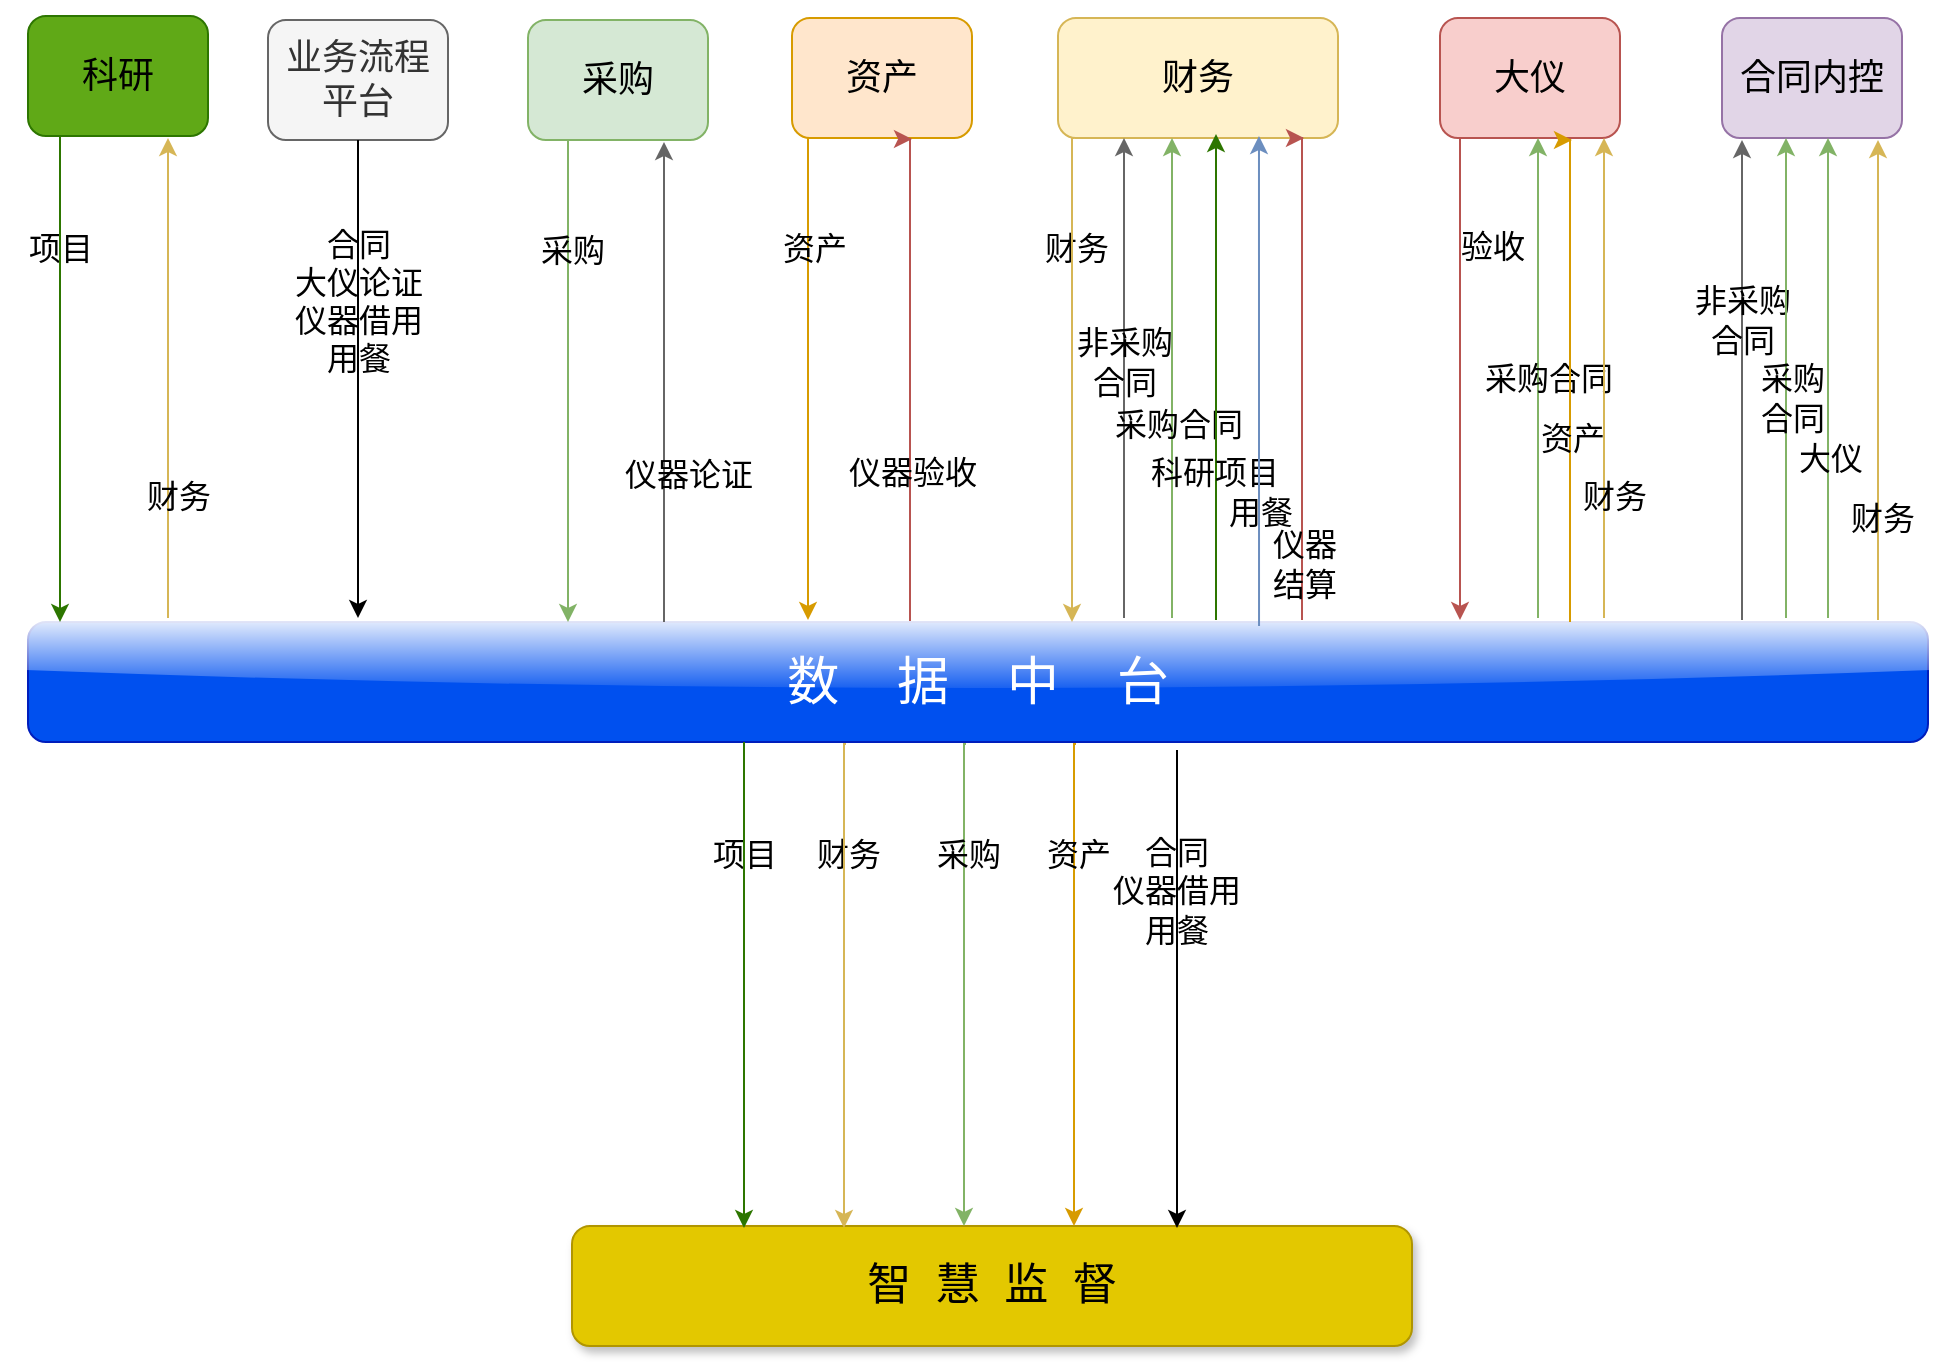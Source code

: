 <mxfile version="27.1.4">
  <diagram name="第 1 页" id="l95064EMbNkhba51N2tE">
    <mxGraphModel dx="1554" dy="807" grid="1" gridSize="10" guides="1" tooltips="1" connect="1" arrows="1" fold="1" page="1" pageScale="1" pageWidth="827" pageHeight="1169" math="0" shadow="0">
      <root>
        <mxCell id="0" />
        <mxCell id="1" parent="0" />
        <mxCell id="HQYJDGUzLjrmjBtzh0W9-1" value="&lt;article data-clipboard-cangjie=&quot;[&amp;quot;root&amp;quot;,{&amp;quot;copyFrom&amp;quot;:&amp;quot;im-native&amp;quot;},[&amp;quot;p&amp;quot;,{},[&amp;quot;span&amp;quot;,{&amp;quot;data-type&amp;quot;:&amp;quot;text&amp;quot;},[&amp;quot;span&amp;quot;,{&amp;quot;data-type&amp;quot;:&amp;quot;leaf&amp;quot;},&amp;quot;业务流程平台&amp;quot;]]]]&quot; class=&quot;4ever-article&quot;&gt;&lt;p&gt;业务流程平台&lt;/p&gt;&lt;/article&gt;" style="rounded=1;whiteSpace=wrap;html=1;fillColor=#f5f5f5;fontColor=#333333;strokeColor=#666666;fontSize=18;" parent="1" vertex="1">
          <mxGeometry x="214" y="442" width="90" height="60" as="geometry" />
        </mxCell>
        <mxCell id="HQYJDGUzLjrmjBtzh0W9-2" value="数&amp;nbsp; &amp;nbsp; 据&amp;nbsp; &amp;nbsp; 中&amp;nbsp; &amp;nbsp; 台" style="rounded=1;whiteSpace=wrap;html=1;fillColor=#0050ef;fontColor=#ffffff;strokeColor=#001DBC;fontSize=26;glass=1;" parent="1" vertex="1">
          <mxGeometry x="94" y="743" width="950" height="60" as="geometry" />
        </mxCell>
        <mxCell id="HQYJDGUzLjrmjBtzh0W9-5" value="合同&lt;div&gt;大仪论证&lt;/div&gt;&lt;div&gt;仪器借用&lt;/div&gt;&lt;div&gt;用餐&lt;br&gt;&lt;div&gt;&lt;br&gt;&lt;/div&gt;&lt;/div&gt;" style="text;html=1;align=center;verticalAlign=middle;resizable=0;points=[];autosize=1;strokeColor=none;fillColor=none;fontSize=16;" parent="1" vertex="1">
          <mxGeometry x="214" y="537" width="90" height="110" as="geometry" />
        </mxCell>
        <mxCell id="HQYJDGUzLjrmjBtzh0W9-6" value="合同" style="text;html=1;align=center;verticalAlign=middle;resizable=0;points=[];autosize=1;strokeColor=none;fillColor=none;fontSize=14;" parent="1" vertex="1">
          <mxGeometry x="339" y="470" width="50" height="30" as="geometry" />
        </mxCell>
        <mxCell id="HQYJDGUzLjrmjBtzh0W9-8" value="采购" style="rounded=1;whiteSpace=wrap;html=1;fillColor=#d5e8d4;strokeColor=#82b366;fontSize=18;" parent="1" vertex="1">
          <mxGeometry x="344" y="442" width="90" height="60" as="geometry" />
        </mxCell>
        <mxCell id="HQYJDGUzLjrmjBtzh0W9-9" value="合同" style="text;html=1;align=center;verticalAlign=middle;resizable=0;points=[];autosize=1;strokeColor=none;fillColor=none;fontSize=14;" parent="1" vertex="1">
          <mxGeometry x="471" y="469" width="50" height="30" as="geometry" />
        </mxCell>
        <mxCell id="HQYJDGUzLjrmjBtzh0W9-10" value="资产" style="rounded=1;whiteSpace=wrap;html=1;fillColor=#ffe6cc;strokeColor=#d79b00;fontSize=18;" parent="1" vertex="1">
          <mxGeometry x="476" y="441" width="90" height="60" as="geometry" />
        </mxCell>
        <mxCell id="HQYJDGUzLjrmjBtzh0W9-11" value="合同" style="text;html=1;align=center;verticalAlign=middle;resizable=0;points=[];autosize=1;strokeColor=none;fillColor=none;fontSize=14;" parent="1" vertex="1">
          <mxGeometry x="642" y="469" width="50" height="30" as="geometry" />
        </mxCell>
        <mxCell id="HQYJDGUzLjrmjBtzh0W9-12" value="财务" style="rounded=1;whiteSpace=wrap;html=1;fillColor=#fff2cc;strokeColor=#d6b656;fontSize=18;" parent="1" vertex="1">
          <mxGeometry x="609" y="441" width="140" height="60" as="geometry" />
        </mxCell>
        <mxCell id="HQYJDGUzLjrmjBtzh0W9-13" value="合同" style="text;html=1;align=center;verticalAlign=middle;resizable=0;points=[];autosize=1;strokeColor=none;fillColor=none;fontSize=14;" parent="1" vertex="1">
          <mxGeometry x="795" y="469" width="50" height="30" as="geometry" />
        </mxCell>
        <mxCell id="HQYJDGUzLjrmjBtzh0W9-14" value="大仪" style="rounded=1;whiteSpace=wrap;html=1;fillColor=#f8cecc;strokeColor=#b85450;fontSize=18;" parent="1" vertex="1">
          <mxGeometry x="800" y="441" width="90" height="60" as="geometry" />
        </mxCell>
        <mxCell id="HQYJDGUzLjrmjBtzh0W9-15" value="合同" style="text;html=1;align=center;verticalAlign=middle;resizable=0;points=[];autosize=1;strokeColor=none;fillColor=none;fontSize=14;" parent="1" vertex="1">
          <mxGeometry x="936" y="469" width="50" height="30" as="geometry" />
        </mxCell>
        <mxCell id="HQYJDGUzLjrmjBtzh0W9-16" value="合同内控" style="rounded=1;whiteSpace=wrap;html=1;fillColor=#e1d5e7;strokeColor=#9673a6;fontSize=18;" parent="1" vertex="1">
          <mxGeometry x="941" y="441" width="90" height="60" as="geometry" />
        </mxCell>
        <mxCell id="HQYJDGUzLjrmjBtzh0W9-17" style="edgeStyle=orthogonalEdgeStyle;rounded=0;orthogonalLoop=1;jettySize=auto;html=1;" parent="1" source="HQYJDGUzLjrmjBtzh0W9-1" edge="1">
          <mxGeometry relative="1" as="geometry">
            <mxPoint x="259" y="741" as="targetPoint" />
          </mxGeometry>
        </mxCell>
        <mxCell id="HQYJDGUzLjrmjBtzh0W9-18" value="财务" style="text;html=1;align=center;verticalAlign=middle;resizable=0;points=[];autosize=1;strokeColor=none;fillColor=default;fontSize=16;" parent="1" vertex="1">
          <mxGeometry x="588" y="541" width="60" height="30" as="geometry" />
        </mxCell>
        <mxCell id="HQYJDGUzLjrmjBtzh0W9-19" style="edgeStyle=orthogonalEdgeStyle;rounded=0;orthogonalLoop=1;jettySize=auto;html=1;fillColor=#f5f5f5;strokeColor=#666666;" parent="1" edge="1">
          <mxGeometry relative="1" as="geometry">
            <mxPoint x="642" y="741" as="sourcePoint" />
            <mxPoint x="642" y="501" as="targetPoint" />
          </mxGeometry>
        </mxCell>
        <mxCell id="HQYJDGUzLjrmjBtzh0W9-20" value="非采购&lt;div&gt;合同&lt;/div&gt;" style="text;html=1;align=center;verticalAlign=middle;resizable=0;points=[];autosize=1;strokeColor=none;fillColor=none;fontSize=16;" parent="1" vertex="1">
          <mxGeometry x="607" y="588" width="70" height="50" as="geometry" />
        </mxCell>
        <mxCell id="HQYJDGUzLjrmjBtzh0W9-21" style="edgeStyle=orthogonalEdgeStyle;rounded=0;orthogonalLoop=1;jettySize=auto;html=1;fillColor=#d5e8d4;strokeColor=#82b366;" parent="1" edge="1">
          <mxGeometry relative="1" as="geometry">
            <mxPoint x="666" y="741" as="sourcePoint" />
            <mxPoint x="666" y="501" as="targetPoint" />
          </mxGeometry>
        </mxCell>
        <mxCell id="HQYJDGUzLjrmjBtzh0W9-22" value="采购合同" style="text;html=1;align=center;verticalAlign=middle;resizable=0;points=[];autosize=1;strokeColor=none;fillColor=none;fontSize=16;" parent="1" vertex="1">
          <mxGeometry x="624" y="629" width="90" height="30" as="geometry" />
        </mxCell>
        <mxCell id="HQYJDGUzLjrmjBtzh0W9-25" value="" style="edgeStyle=orthogonalEdgeStyle;rounded=0;orthogonalLoop=1;jettySize=auto;html=1;entryX=0.057;entryY=0.027;entryDx=0;entryDy=0;entryPerimeter=0;fillColor=#d5e8d4;strokeColor=#82b366;" parent="1" edge="1">
          <mxGeometry relative="1" as="geometry">
            <mxPoint x="364" y="743" as="targetPoint" />
            <mxPoint x="365" y="502" as="sourcePoint" />
            <Array as="points">
              <mxPoint x="364" y="502" />
            </Array>
          </mxGeometry>
        </mxCell>
        <mxCell id="HQYJDGUzLjrmjBtzh0W9-26" value="采购" style="text;html=1;align=center;verticalAlign=middle;resizable=0;points=[];autosize=1;strokeColor=none;fillColor=none;fontSize=16;" parent="1" vertex="1">
          <mxGeometry x="336" y="542" width="60" height="30" as="geometry" />
        </mxCell>
        <mxCell id="HQYJDGUzLjrmjBtzh0W9-27" value="" style="edgeStyle=orthogonalEdgeStyle;rounded=0;orthogonalLoop=1;jettySize=auto;html=1;entryX=0.057;entryY=0.027;entryDx=0;entryDy=0;entryPerimeter=0;fillColor=#ffe6cc;strokeColor=#d79b00;" parent="1" edge="1">
          <mxGeometry relative="1" as="geometry">
            <mxPoint x="484" y="742" as="targetPoint" />
            <mxPoint x="485" y="501" as="sourcePoint" />
            <Array as="points">
              <mxPoint x="484" y="501" />
            </Array>
          </mxGeometry>
        </mxCell>
        <mxCell id="HQYJDGUzLjrmjBtzh0W9-28" value="资产" style="text;html=1;align=center;verticalAlign=middle;resizable=0;points=[];autosize=1;strokeColor=none;fillColor=none;fontSize=16;" parent="1" vertex="1">
          <mxGeometry x="457" y="541" width="60" height="30" as="geometry" />
        </mxCell>
        <mxCell id="HQYJDGUzLjrmjBtzh0W9-29" value="" style="edgeStyle=orthogonalEdgeStyle;rounded=0;orthogonalLoop=1;jettySize=auto;html=1;entryX=0.057;entryY=0.027;entryDx=0;entryDy=0;entryPerimeter=0;fillColor=#f8cecc;strokeColor=#b85450;" parent="1" edge="1">
          <mxGeometry relative="1" as="geometry">
            <mxPoint x="810" y="742" as="targetPoint" />
            <mxPoint x="811" y="501" as="sourcePoint" />
            <Array as="points">
              <mxPoint x="810" y="501" />
            </Array>
          </mxGeometry>
        </mxCell>
        <mxCell id="HQYJDGUzLjrmjBtzh0W9-30" value="验收" style="text;html=1;align=center;verticalAlign=middle;resizable=0;points=[];autosize=1;strokeColor=none;fillColor=none;fontSize=16;" parent="1" vertex="1">
          <mxGeometry x="796" y="540" width="60" height="30" as="geometry" />
        </mxCell>
        <mxCell id="HQYJDGUzLjrmjBtzh0W9-31" style="edgeStyle=orthogonalEdgeStyle;rounded=0;orthogonalLoop=1;jettySize=auto;html=1;fillColor=#f5f5f5;strokeColor=#666666;" parent="1" edge="1">
          <mxGeometry relative="1" as="geometry">
            <mxPoint x="951" y="742" as="sourcePoint" />
            <mxPoint x="951" y="502" as="targetPoint" />
          </mxGeometry>
        </mxCell>
        <mxCell id="HQYJDGUzLjrmjBtzh0W9-32" value="非采购&lt;div&gt;合同&lt;/div&gt;" style="text;html=1;align=center;verticalAlign=middle;resizable=0;points=[];autosize=1;strokeColor=none;fillColor=none;fontSize=16;" parent="1" vertex="1">
          <mxGeometry x="916" y="567" width="70" height="50" as="geometry" />
        </mxCell>
        <mxCell id="HQYJDGUzLjrmjBtzh0W9-33" style="edgeStyle=orthogonalEdgeStyle;rounded=0;orthogonalLoop=1;jettySize=auto;html=1;fillColor=#d5e8d4;strokeColor=#82b366;" parent="1" edge="1">
          <mxGeometry relative="1" as="geometry">
            <mxPoint x="973" y="741" as="sourcePoint" />
            <mxPoint x="973" y="501" as="targetPoint" />
          </mxGeometry>
        </mxCell>
        <mxCell id="HQYJDGUzLjrmjBtzh0W9-34" value="采购&lt;div&gt;合同&lt;/div&gt;" style="text;html=1;align=center;verticalAlign=middle;resizable=0;points=[];autosize=1;strokeColor=none;fillColor=none;fontSize=16;" parent="1" vertex="1">
          <mxGeometry x="946" y="606" width="60" height="50" as="geometry" />
        </mxCell>
        <mxCell id="HQYJDGUzLjrmjBtzh0W9-35" style="edgeStyle=orthogonalEdgeStyle;rounded=0;orthogonalLoop=1;jettySize=auto;html=1;fillColor=#d5e8d4;strokeColor=#82b366;" parent="1" edge="1">
          <mxGeometry relative="1" as="geometry">
            <mxPoint x="994" y="741" as="sourcePoint" />
            <mxPoint x="994" y="501" as="targetPoint" />
          </mxGeometry>
        </mxCell>
        <mxCell id="HQYJDGUzLjrmjBtzh0W9-36" value="大仪" style="text;html=1;align=center;verticalAlign=middle;resizable=0;points=[];autosize=1;strokeColor=none;fillColor=none;fontSize=16;" parent="1" vertex="1">
          <mxGeometry x="965" y="646" width="60" height="30" as="geometry" />
        </mxCell>
        <mxCell id="HQYJDGUzLjrmjBtzh0W9-37" value="智&amp;nbsp; 慧&amp;nbsp; 监&amp;nbsp; 督" style="html=1;fontSize=22;fillColor=#e3c800;strokeColor=#B09500;fontColor=#000000;rounded=1;glass=0;shadow=1;whiteSpace=wrap;" parent="1" vertex="1">
          <mxGeometry x="366" y="1045" width="420" height="60" as="geometry" />
        </mxCell>
        <mxCell id="HQYJDGUzLjrmjBtzh0W9-39" value="科研" style="rounded=1;whiteSpace=wrap;html=1;fillColor=#60a917;fontColor=#000000;strokeColor=#2D7600;fontSize=18;" parent="1" vertex="1">
          <mxGeometry x="94" y="440" width="90" height="60" as="geometry" />
        </mxCell>
        <mxCell id="HQYJDGUzLjrmjBtzh0W9-40" value="项目" style="text;html=1;align=center;verticalAlign=middle;resizable=0;points=[];autosize=1;strokeColor=none;fillColor=none;fontSize=16;" parent="1" vertex="1">
          <mxGeometry x="80" y="541" width="60" height="30" as="geometry" />
        </mxCell>
        <mxCell id="HQYJDGUzLjrmjBtzh0W9-41" style="edgeStyle=orthogonalEdgeStyle;rounded=0;orthogonalLoop=1;jettySize=auto;html=1;entryX=0.137;entryY=0.027;entryDx=0;entryDy=0;entryPerimeter=0;fillColor=#60a917;strokeColor=#2D7600;" parent="1" edge="1">
          <mxGeometry relative="1" as="geometry">
            <mxPoint x="110" y="743" as="targetPoint" />
            <mxPoint x="110" y="500" as="sourcePoint" />
          </mxGeometry>
        </mxCell>
        <mxCell id="HQYJDGUzLjrmjBtzh0W9-42" style="edgeStyle=orthogonalEdgeStyle;rounded=0;orthogonalLoop=1;jettySize=auto;html=1;fillColor=#fff2cc;strokeColor=#d6b656;" parent="1" edge="1">
          <mxGeometry relative="1" as="geometry">
            <mxPoint x="164" y="741" as="sourcePoint" />
            <mxPoint x="164" y="501" as="targetPoint" />
          </mxGeometry>
        </mxCell>
        <mxCell id="HQYJDGUzLjrmjBtzh0W9-43" value="财务" style="text;html=1;align=center;verticalAlign=middle;resizable=0;points=[];autosize=1;strokeColor=none;fillColor=none;fontSize=16;" parent="1" vertex="1">
          <mxGeometry x="139" y="665" width="60" height="30" as="geometry" />
        </mxCell>
        <mxCell id="HQYJDGUzLjrmjBtzh0W9-44" style="edgeStyle=orthogonalEdgeStyle;rounded=0;orthogonalLoop=1;jettySize=auto;html=1;entryX=0.137;entryY=0.027;entryDx=0;entryDy=0;entryPerimeter=0;fillColor=#60a917;strokeColor=#2D7600;" parent="1" edge="1">
          <mxGeometry relative="1" as="geometry">
            <mxPoint x="688" y="499" as="targetPoint" />
            <mxPoint x="688" y="742" as="sourcePoint" />
          </mxGeometry>
        </mxCell>
        <mxCell id="HQYJDGUzLjrmjBtzh0W9-45" style="edgeStyle=orthogonalEdgeStyle;rounded=0;orthogonalLoop=1;jettySize=auto;html=1;fillColor=#d5e8d4;strokeColor=#82b366;" parent="1" edge="1">
          <mxGeometry relative="1" as="geometry">
            <mxPoint x="849" y="741" as="sourcePoint" />
            <mxPoint x="849" y="501" as="targetPoint" />
          </mxGeometry>
        </mxCell>
        <mxCell id="HQYJDGUzLjrmjBtzh0W9-46" value="采购合同" style="text;html=1;align=center;verticalAlign=middle;resizable=0;points=[];autosize=1;strokeColor=none;fillColor=none;fontSize=16;" parent="1" vertex="1">
          <mxGeometry x="809" y="606" width="90" height="30" as="geometry" />
        </mxCell>
        <mxCell id="HQYJDGUzLjrmjBtzh0W9-47" value="" style="edgeStyle=orthogonalEdgeStyle;rounded=0;orthogonalLoop=1;jettySize=auto;html=1;entryX=0.057;entryY=0.027;entryDx=0;entryDy=0;entryPerimeter=0;fillColor=#fff2cc;strokeColor=#d6b656;" parent="1" edge="1">
          <mxGeometry relative="1" as="geometry">
            <mxPoint x="616" y="743" as="targetPoint" />
            <mxPoint x="617" y="501" as="sourcePoint" />
            <Array as="points">
              <mxPoint x="616" y="501" />
            </Array>
          </mxGeometry>
        </mxCell>
        <mxCell id="HQYJDGUzLjrmjBtzh0W9-48" value="科研项目" style="text;html=1;align=center;verticalAlign=middle;resizable=0;points=[];autosize=1;strokeColor=none;fillColor=none;fontSize=16;" parent="1" vertex="1">
          <mxGeometry x="642" y="653" width="90" height="30" as="geometry" />
        </mxCell>
        <mxCell id="HQYJDGUzLjrmjBtzh0W9-49" value="" style="edgeStyle=orthogonalEdgeStyle;rounded=0;orthogonalLoop=1;jettySize=auto;html=1;fillColor=#dae8fc;strokeColor=#6c8ebf;entryX=0.833;entryY=1;entryDx=0;entryDy=0;entryPerimeter=0;" parent="1" edge="1">
          <mxGeometry relative="1" as="geometry">
            <mxPoint x="709.49" y="500" as="targetPoint" />
            <mxPoint x="709.52" y="745" as="sourcePoint" />
            <Array as="points">
              <mxPoint x="710" y="623" />
              <mxPoint x="710" y="623" />
            </Array>
          </mxGeometry>
        </mxCell>
        <mxCell id="HQYJDGUzLjrmjBtzh0W9-50" value="用餐" style="text;html=1;align=center;verticalAlign=middle;resizable=0;points=[];autosize=1;strokeColor=none;fillColor=none;fontSize=16;" parent="1" vertex="1">
          <mxGeometry x="680" y="673" width="60" height="30" as="geometry" />
        </mxCell>
        <mxCell id="HQYJDGUzLjrmjBtzh0W9-51" value="" style="edgeStyle=orthogonalEdgeStyle;rounded=0;orthogonalLoop=1;jettySize=auto;html=1;entryX=0.057;entryY=0.027;entryDx=0;entryDy=0;entryPerimeter=0;fillColor=#f8cecc;strokeColor=#b85450;" parent="1" edge="1">
          <mxGeometry relative="1" as="geometry">
            <mxPoint x="536" y="501.5" as="targetPoint" />
            <mxPoint x="535" y="742.5" as="sourcePoint" />
            <Array as="points">
              <mxPoint x="535" y="501.5" />
            </Array>
          </mxGeometry>
        </mxCell>
        <mxCell id="HQYJDGUzLjrmjBtzh0W9-52" value="仪器验收" style="text;html=1;align=center;verticalAlign=middle;resizable=0;points=[];autosize=1;strokeColor=none;fillColor=none;fontSize=16;" parent="1" vertex="1">
          <mxGeometry x="491" y="653" width="90" height="30" as="geometry" />
        </mxCell>
        <mxCell id="HQYJDGUzLjrmjBtzh0W9-53" value="" style="edgeStyle=orthogonalEdgeStyle;rounded=0;orthogonalLoop=1;jettySize=auto;html=1;entryX=0.057;entryY=0.027;entryDx=0;entryDy=0;entryPerimeter=0;fillColor=#ffe6cc;strokeColor=#d79b00;" parent="1" edge="1">
          <mxGeometry relative="1" as="geometry">
            <mxPoint x="866" y="502" as="targetPoint" />
            <mxPoint x="865" y="743" as="sourcePoint" />
            <Array as="points">
              <mxPoint x="865" y="502" />
            </Array>
          </mxGeometry>
        </mxCell>
        <mxCell id="HQYJDGUzLjrmjBtzh0W9-54" value="资产" style="text;html=1;align=center;verticalAlign=middle;resizable=0;points=[];autosize=1;strokeColor=none;fillColor=none;fontSize=16;" parent="1" vertex="1">
          <mxGeometry x="836" y="636" width="60" height="30" as="geometry" />
        </mxCell>
        <mxCell id="HQYJDGUzLjrmjBtzh0W9-55" style="edgeStyle=orthogonalEdgeStyle;rounded=0;orthogonalLoop=1;jettySize=auto;html=1;fillColor=#fff2cc;strokeColor=#d6b656;" parent="1" edge="1">
          <mxGeometry relative="1" as="geometry">
            <mxPoint x="882" y="741" as="sourcePoint" />
            <mxPoint x="882" y="501" as="targetPoint" />
          </mxGeometry>
        </mxCell>
        <mxCell id="HQYJDGUzLjrmjBtzh0W9-56" value="财务" style="text;html=1;align=center;verticalAlign=middle;resizable=0;points=[];autosize=1;strokeColor=none;fillColor=none;fontSize=16;" parent="1" vertex="1">
          <mxGeometry x="857" y="665" width="60" height="30" as="geometry" />
        </mxCell>
        <mxCell id="HQYJDGUzLjrmjBtzh0W9-57" style="edgeStyle=orthogonalEdgeStyle;rounded=0;orthogonalLoop=1;jettySize=auto;html=1;fillColor=#fff2cc;strokeColor=#d6b656;" parent="1" edge="1">
          <mxGeometry relative="1" as="geometry">
            <mxPoint x="1019" y="742" as="sourcePoint" />
            <mxPoint x="1019" y="502" as="targetPoint" />
          </mxGeometry>
        </mxCell>
        <mxCell id="HQYJDGUzLjrmjBtzh0W9-58" value="财务" style="text;html=1;align=center;verticalAlign=middle;resizable=0;points=[];autosize=1;strokeColor=none;fillColor=none;fontSize=16;" parent="1" vertex="1">
          <mxGeometry x="991" y="676" width="60" height="30" as="geometry" />
        </mxCell>
        <mxCell id="HQYJDGUzLjrmjBtzh0W9-59" value="" style="edgeStyle=orthogonalEdgeStyle;rounded=0;orthogonalLoop=1;jettySize=auto;html=1;entryX=0.057;entryY=0.027;entryDx=0;entryDy=0;entryPerimeter=0;fillColor=#f8cecc;strokeColor=#b85450;" parent="1" edge="1">
          <mxGeometry relative="1" as="geometry">
            <mxPoint x="732" y="501" as="targetPoint" />
            <mxPoint x="731" y="742" as="sourcePoint" />
            <Array as="points">
              <mxPoint x="731" y="501" />
            </Array>
          </mxGeometry>
        </mxCell>
        <mxCell id="HQYJDGUzLjrmjBtzh0W9-60" value="&lt;div&gt;仪器&lt;/div&gt;结算" style="text;html=1;align=center;verticalAlign=middle;resizable=0;points=[];autosize=1;strokeColor=none;fillColor=none;fontSize=16;" parent="1" vertex="1">
          <mxGeometry x="702" y="688.5" width="60" height="50" as="geometry" />
        </mxCell>
        <mxCell id="HQYJDGUzLjrmjBtzh0W9-61" value="财务" style="text;html=1;align=center;verticalAlign=middle;resizable=0;points=[];autosize=1;strokeColor=none;fillColor=default;fontSize=16;" parent="1" vertex="1">
          <mxGeometry x="474" y="844" width="60" height="30" as="geometry" />
        </mxCell>
        <mxCell id="HQYJDGUzLjrmjBtzh0W9-62" value="" style="edgeStyle=orthogonalEdgeStyle;rounded=0;orthogonalLoop=1;jettySize=auto;html=1;entryX=0.057;entryY=0.027;entryDx=0;entryDy=0;entryPerimeter=0;fillColor=#fff2cc;strokeColor=#d6b656;" parent="1" edge="1">
          <mxGeometry relative="1" as="geometry">
            <mxPoint x="502" y="1046" as="targetPoint" />
            <mxPoint x="503" y="804" as="sourcePoint" />
            <Array as="points">
              <mxPoint x="502" y="804" />
            </Array>
          </mxGeometry>
        </mxCell>
        <mxCell id="HQYJDGUzLjrmjBtzh0W9-65" value="项目" style="text;html=1;align=center;verticalAlign=middle;resizable=0;points=[];autosize=1;strokeColor=none;fillColor=none;fontSize=16;" parent="1" vertex="1">
          <mxGeometry x="422" y="844" width="60" height="30" as="geometry" />
        </mxCell>
        <mxCell id="HQYJDGUzLjrmjBtzh0W9-66" style="edgeStyle=orthogonalEdgeStyle;rounded=0;orthogonalLoop=1;jettySize=auto;html=1;entryX=0.137;entryY=0.027;entryDx=0;entryDy=0;entryPerimeter=0;fillColor=#60a917;strokeColor=#2D7600;" parent="1" edge="1">
          <mxGeometry relative="1" as="geometry">
            <mxPoint x="452" y="1046" as="targetPoint" />
            <mxPoint x="452" y="803" as="sourcePoint" />
          </mxGeometry>
        </mxCell>
        <mxCell id="HQYJDGUzLjrmjBtzh0W9-75" value="" style="edgeStyle=orthogonalEdgeStyle;rounded=0;orthogonalLoop=1;jettySize=auto;html=1;entryX=0.057;entryY=0.027;entryDx=0;entryDy=0;entryPerimeter=0;fillColor=#ffe6cc;strokeColor=#d79b00;" parent="1" edge="1">
          <mxGeometry relative="1" as="geometry">
            <mxPoint x="617" y="1045" as="targetPoint" />
            <mxPoint x="618" y="804" as="sourcePoint" />
            <Array as="points">
              <mxPoint x="617" y="804" />
            </Array>
          </mxGeometry>
        </mxCell>
        <mxCell id="HQYJDGUzLjrmjBtzh0W9-76" value="资产" style="text;html=1;align=center;verticalAlign=middle;resizable=0;points=[];autosize=1;strokeColor=none;fillColor=none;fontSize=16;" parent="1" vertex="1">
          <mxGeometry x="589" y="844" width="60" height="30" as="geometry" />
        </mxCell>
        <mxCell id="HQYJDGUzLjrmjBtzh0W9-77" style="edgeStyle=orthogonalEdgeStyle;rounded=0;orthogonalLoop=1;jettySize=auto;html=1;" parent="1" edge="1">
          <mxGeometry relative="1" as="geometry">
            <mxPoint x="668.5" y="807" as="sourcePoint" />
            <mxPoint x="668.5" y="1046" as="targetPoint" />
          </mxGeometry>
        </mxCell>
        <mxCell id="HQYJDGUzLjrmjBtzh0W9-78" value="合同&lt;div&gt;&lt;span style=&quot;background-color: transparent; color: light-dark(rgb(0, 0, 0), rgb(255, 255, 255));&quot;&gt;仪器借用&lt;/span&gt;&lt;/div&gt;&lt;div&gt;&lt;span style=&quot;background-color: transparent; color: light-dark(rgb(0, 0, 0), rgb(255, 255, 255));&quot;&gt;用餐&lt;/span&gt;&lt;/div&gt;&lt;div&gt;&lt;span style=&quot;background-color: transparent; color: light-dark(rgb(0, 0, 0), rgb(255, 255, 255));&quot;&gt;&lt;br&gt;&lt;/span&gt;&lt;/div&gt;" style="text;html=1;align=center;verticalAlign=middle;resizable=0;points=[];autosize=1;strokeColor=none;fillColor=none;fontSize=16;" parent="1" vertex="1">
          <mxGeometry x="623" y="842" width="90" height="90" as="geometry" />
        </mxCell>
        <mxCell id="HQYJDGUzLjrmjBtzh0W9-79" value="" style="edgeStyle=orthogonalEdgeStyle;rounded=0;orthogonalLoop=1;jettySize=auto;html=1;entryX=0.057;entryY=0.027;entryDx=0;entryDy=0;entryPerimeter=0;fillColor=#d5e8d4;strokeColor=#82b366;" parent="1" edge="1">
          <mxGeometry relative="1" as="geometry">
            <mxPoint x="562" y="1045" as="targetPoint" />
            <mxPoint x="563" y="804" as="sourcePoint" />
            <Array as="points">
              <mxPoint x="562" y="804" />
            </Array>
          </mxGeometry>
        </mxCell>
        <mxCell id="HQYJDGUzLjrmjBtzh0W9-80" value="采购" style="text;html=1;align=center;verticalAlign=middle;resizable=0;points=[];autosize=1;strokeColor=none;fillColor=none;fontSize=16;" parent="1" vertex="1">
          <mxGeometry x="534" y="844" width="60" height="30" as="geometry" />
        </mxCell>
        <mxCell id="HQYJDGUzLjrmjBtzh0W9-81" style="edgeStyle=orthogonalEdgeStyle;rounded=0;orthogonalLoop=1;jettySize=auto;html=1;fillColor=#f5f5f5;strokeColor=#666666;" parent="1" edge="1">
          <mxGeometry relative="1" as="geometry">
            <mxPoint x="412" y="743" as="sourcePoint" />
            <mxPoint x="412" y="503" as="targetPoint" />
          </mxGeometry>
        </mxCell>
        <mxCell id="HQYJDGUzLjrmjBtzh0W9-82" value="仪器论证" style="text;html=1;align=center;verticalAlign=middle;resizable=0;points=[];autosize=1;strokeColor=none;fillColor=none;fontSize=16;" parent="1" vertex="1">
          <mxGeometry x="379" y="654" width="90" height="30" as="geometry" />
        </mxCell>
      </root>
    </mxGraphModel>
  </diagram>
</mxfile>
